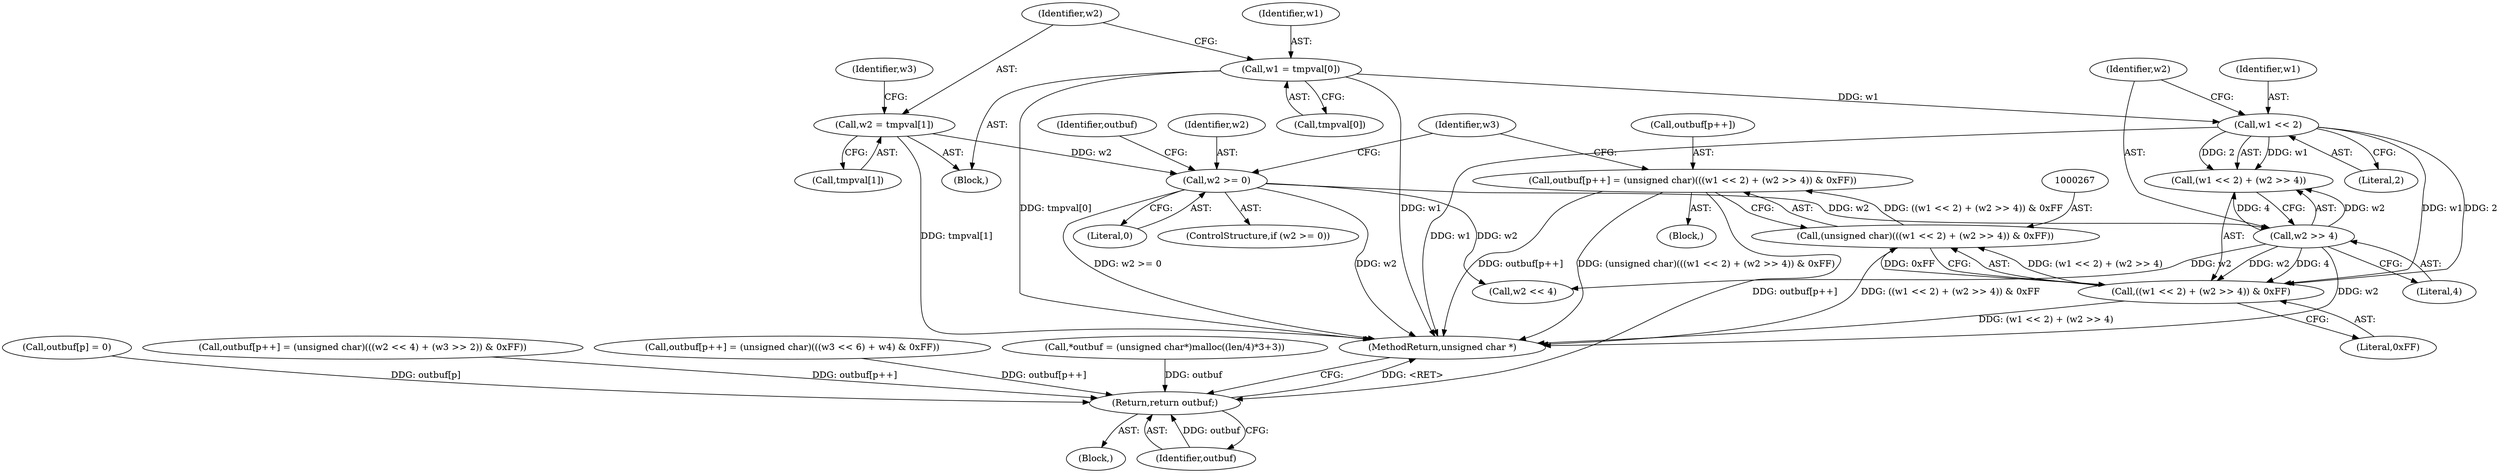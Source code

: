 digraph "0_libplist_3a55ddd3c4c11ce75a86afbefd085d8d397ff957@array" {
"1000261" [label="(Call,outbuf[p++] = (unsigned char)(((w1 << 2) + (w2 >> 4)) & 0xFF))"];
"1000266" [label="(Call,(unsigned char)(((w1 << 2) + (w2 >> 4)) & 0xFF))"];
"1000268" [label="(Call,((w1 << 2) + (w2 >> 4)) & 0xFF)"];
"1000270" [label="(Call,w1 << 2)"];
"1000236" [label="(Call,w1 = tmpval[0])"];
"1000273" [label="(Call,w2 >> 4)"];
"1000257" [label="(Call,w2 >= 0)"];
"1000241" [label="(Call,w2 = tmpval[1])"];
"1000327" [label="(Return,return outbuf;)"];
"1000291" [label="(Call,w2 << 4)"];
"1000257" [label="(Call,w2 >= 0)"];
"1000262" [label="(Call,outbuf[p++])"];
"1000256" [label="(ControlStructure,if (w2 >= 0))"];
"1000269" [label="(Call,(w1 << 2) + (w2 >> 4))"];
"1000238" [label="(Call,tmpval[0])"];
"1000327" [label="(Return,return outbuf;)"];
"1000279" [label="(Identifier,w3)"];
"1000318" [label="(Call,outbuf[p] = 0)"];
"1000261" [label="(Call,outbuf[p++] = (unsigned char)(((w1 << 2) + (w2 >> 4)) & 0xFF))"];
"1000329" [label="(MethodReturn,unsigned char *)"];
"1000241" [label="(Call,w2 = tmpval[1])"];
"1000242" [label="(Identifier,w2)"];
"1000259" [label="(Literal,0)"];
"1000282" [label="(Call,outbuf[p++] = (unsigned char)(((w2 << 4) + (w3 >> 2)) & 0xFF))"];
"1000237" [label="(Identifier,w1)"];
"1000247" [label="(Identifier,w3)"];
"1000263" [label="(Identifier,outbuf)"];
"1000268" [label="(Call,((w1 << 2) + (w2 >> 4)) & 0xFF)"];
"1000103" [label="(Block,)"];
"1000328" [label="(Identifier,outbuf)"];
"1000276" [label="(Literal,0xFF)"];
"1000272" [label="(Literal,2)"];
"1000303" [label="(Call,outbuf[p++] = (unsigned char)(((w3 << 6) + w4) & 0xFF))"];
"1000260" [label="(Block,)"];
"1000258" [label="(Identifier,w2)"];
"1000232" [label="(Block,)"];
"1000273" [label="(Call,w2 >> 4)"];
"1000275" [label="(Literal,4)"];
"1000270" [label="(Call,w1 << 2)"];
"1000236" [label="(Call,w1 = tmpval[0])"];
"1000131" [label="(Call,*outbuf = (unsigned char*)malloc((len/4)*3+3))"];
"1000274" [label="(Identifier,w2)"];
"1000271" [label="(Identifier,w1)"];
"1000243" [label="(Call,tmpval[1])"];
"1000266" [label="(Call,(unsigned char)(((w1 << 2) + (w2 >> 4)) & 0xFF))"];
"1000261" -> "1000260"  [label="AST: "];
"1000261" -> "1000266"  [label="CFG: "];
"1000262" -> "1000261"  [label="AST: "];
"1000266" -> "1000261"  [label="AST: "];
"1000279" -> "1000261"  [label="CFG: "];
"1000261" -> "1000329"  [label="DDG: outbuf[p++]"];
"1000261" -> "1000329"  [label="DDG: (unsigned char)(((w1 << 2) + (w2 >> 4)) & 0xFF)"];
"1000266" -> "1000261"  [label="DDG: ((w1 << 2) + (w2 >> 4)) & 0xFF"];
"1000261" -> "1000327"  [label="DDG: outbuf[p++]"];
"1000266" -> "1000268"  [label="CFG: "];
"1000267" -> "1000266"  [label="AST: "];
"1000268" -> "1000266"  [label="AST: "];
"1000266" -> "1000329"  [label="DDG: ((w1 << 2) + (w2 >> 4)) & 0xFF"];
"1000268" -> "1000266"  [label="DDG: (w1 << 2) + (w2 >> 4)"];
"1000268" -> "1000266"  [label="DDG: 0xFF"];
"1000268" -> "1000276"  [label="CFG: "];
"1000269" -> "1000268"  [label="AST: "];
"1000276" -> "1000268"  [label="AST: "];
"1000268" -> "1000329"  [label="DDG: (w1 << 2) + (w2 >> 4)"];
"1000270" -> "1000268"  [label="DDG: w1"];
"1000270" -> "1000268"  [label="DDG: 2"];
"1000273" -> "1000268"  [label="DDG: w2"];
"1000273" -> "1000268"  [label="DDG: 4"];
"1000270" -> "1000269"  [label="AST: "];
"1000270" -> "1000272"  [label="CFG: "];
"1000271" -> "1000270"  [label="AST: "];
"1000272" -> "1000270"  [label="AST: "];
"1000274" -> "1000270"  [label="CFG: "];
"1000270" -> "1000329"  [label="DDG: w1"];
"1000270" -> "1000269"  [label="DDG: w1"];
"1000270" -> "1000269"  [label="DDG: 2"];
"1000236" -> "1000270"  [label="DDG: w1"];
"1000236" -> "1000232"  [label="AST: "];
"1000236" -> "1000238"  [label="CFG: "];
"1000237" -> "1000236"  [label="AST: "];
"1000238" -> "1000236"  [label="AST: "];
"1000242" -> "1000236"  [label="CFG: "];
"1000236" -> "1000329"  [label="DDG: w1"];
"1000236" -> "1000329"  [label="DDG: tmpval[0]"];
"1000273" -> "1000269"  [label="AST: "];
"1000273" -> "1000275"  [label="CFG: "];
"1000274" -> "1000273"  [label="AST: "];
"1000275" -> "1000273"  [label="AST: "];
"1000269" -> "1000273"  [label="CFG: "];
"1000273" -> "1000329"  [label="DDG: w2"];
"1000273" -> "1000269"  [label="DDG: w2"];
"1000273" -> "1000269"  [label="DDG: 4"];
"1000257" -> "1000273"  [label="DDG: w2"];
"1000273" -> "1000291"  [label="DDG: w2"];
"1000257" -> "1000256"  [label="AST: "];
"1000257" -> "1000259"  [label="CFG: "];
"1000258" -> "1000257"  [label="AST: "];
"1000259" -> "1000257"  [label="AST: "];
"1000263" -> "1000257"  [label="CFG: "];
"1000279" -> "1000257"  [label="CFG: "];
"1000257" -> "1000329"  [label="DDG: w2"];
"1000257" -> "1000329"  [label="DDG: w2 >= 0"];
"1000241" -> "1000257"  [label="DDG: w2"];
"1000257" -> "1000291"  [label="DDG: w2"];
"1000241" -> "1000232"  [label="AST: "];
"1000241" -> "1000243"  [label="CFG: "];
"1000242" -> "1000241"  [label="AST: "];
"1000243" -> "1000241"  [label="AST: "];
"1000247" -> "1000241"  [label="CFG: "];
"1000241" -> "1000329"  [label="DDG: tmpval[1]"];
"1000327" -> "1000103"  [label="AST: "];
"1000327" -> "1000328"  [label="CFG: "];
"1000328" -> "1000327"  [label="AST: "];
"1000329" -> "1000327"  [label="CFG: "];
"1000327" -> "1000329"  [label="DDG: <RET>"];
"1000328" -> "1000327"  [label="DDG: outbuf"];
"1000303" -> "1000327"  [label="DDG: outbuf[p++]"];
"1000318" -> "1000327"  [label="DDG: outbuf[p]"];
"1000131" -> "1000327"  [label="DDG: outbuf"];
"1000282" -> "1000327"  [label="DDG: outbuf[p++]"];
}
